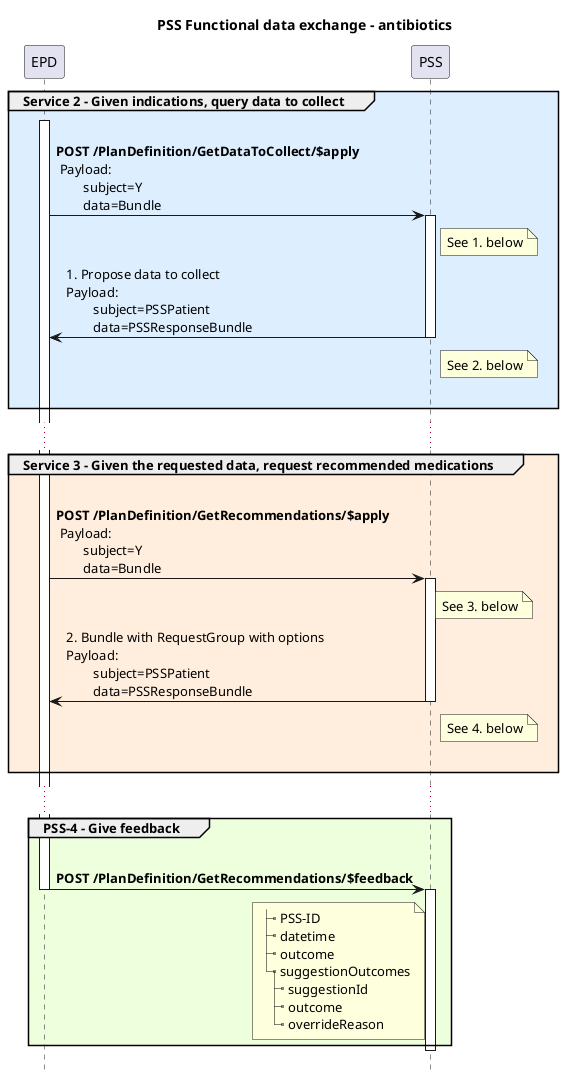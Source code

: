@startuml
!pragma teoz true
Title PSS Functional data exchange - antibiotics
hide footbox


group #def Service 2 - Given indications, query data to collect
        Activate EPD
        EPD -> PSS : \n**POST /PlanDefinition/GetDataToCollect/$apply**\n Payload:\n        subject=Y\n        data=Bundle
        Activate PSS
        note right of PSS
See 1. below
        end note

        PSS -> EPD: 1. Propose data to collect\nPayload:\n        subject=PSSPatient\n        data=PSSResponseBundle
        note right of PSS
See 2. below
        end note
        deactivate PSS
        |||
end
...
group #fed Service 3 - Given the requested data, request recommended medications
        EPD -> PSS : \n**POST /PlanDefinition/GetRecommendations/$apply**\n Payload:\n        subject=Y\n        data=Bundle
        note right of PSS
See 3. below
        end note
        activate PSS
        PSS -> EPD: 2. Bundle with RequestGroup with options\nPayload:\n        subject=PSSPatient\n        data=PSSResponseBundle
        note right of PSS
See 4. below
        end note
        deactivate PSS
        |||

end
...
group #efd PSS-4 - Give feedback
        EPD -> PSS : \n**POST /PlanDefinition/GetRecommendations/$feedback**
'        activate EPD
        note left of PSS
|_ PSS-ID
|_ datetime
|_ outcome
|_ suggestionOutcomes
  |_ suggestionId
  |_ outcome
  |_ overrideReason
        end note
        deactivate EPD
        activate PSS
        deactivate PSS
end
@enduml